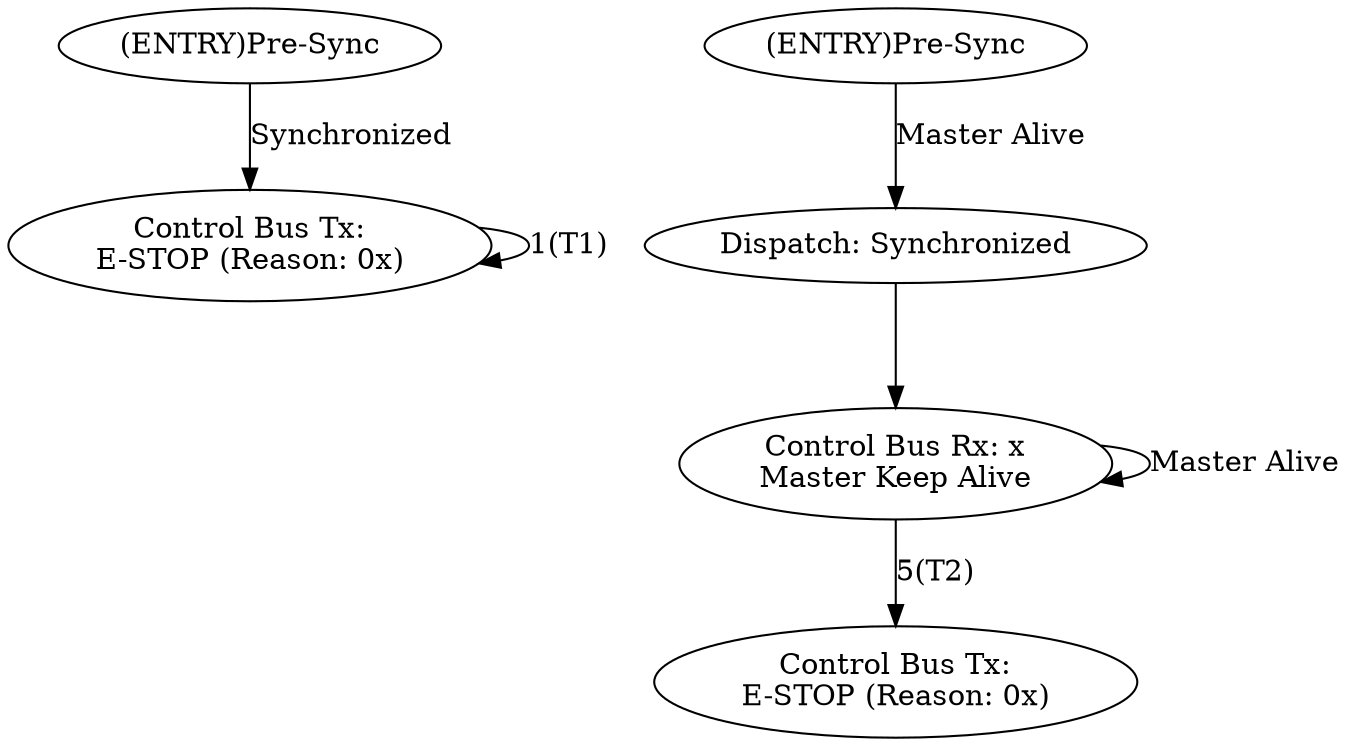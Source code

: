 digraph presynchronizeToEstop {

S01 [label="(ENTRY)Pre-Sync"];
S00 [label="Control Bus Tx:\nE-STOP (Reason: 0x)"];

S01 -> S00 [label="Synchronized"];
S00 -> S00 [label="1(T1)"];

S10 [label="(ENTRY)Pre-Sync"];
S11 [label="Dispatch: Synchronized"];
S12 [label="Control Bus Rx: x\nMaster Keep Alive"];
S13 [label="Control Bus Tx:\nE-STOP (Reason: 0x)"];

S10 -> S11 [label="Master Alive"];
S11 -> S12 [label=" "];
S12 -> S12 [label="Master Alive"];
S12 -> S13 [label="5(T2)"];

}
